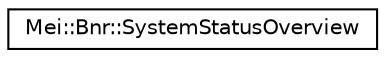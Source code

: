 digraph "Graphical Class Hierarchy"
{
  edge [fontname="Helvetica",fontsize="10",labelfontname="Helvetica",labelfontsize="10"];
  node [fontname="Helvetica",fontsize="10",shape=record];
  rankdir="LR";
  Node1 [label="Mei::Bnr::SystemStatusOverview",height=0.2,width=0.4,color="black", fillcolor="white", style="filled",URL="$a00179.html",tooltip="SystemStatusOverview "];
}
